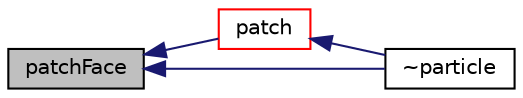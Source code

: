 digraph "patchFace"
{
  bgcolor="transparent";
  edge [fontname="Helvetica",fontsize="10",labelfontname="Helvetica",labelfontsize="10"];
  node [fontname="Helvetica",fontsize="10",shape=record];
  rankdir="LR";
  Node4233 [label="patchFace",height=0.2,width=0.4,color="black", fillcolor="grey75", style="filled", fontcolor="black"];
  Node4233 -> Node4234 [dir="back",color="midnightblue",fontsize="10",style="solid",fontname="Helvetica"];
  Node4234 [label="patch",height=0.2,width=0.4,color="red",URL="$a24721.html#a7c88a234e0278dcecc770579891a8176",tooltip="Which patch is particle on. "];
  Node4234 -> Node4236 [dir="back",color="midnightblue",fontsize="10",style="solid",fontname="Helvetica"];
  Node4236 [label="~particle",height=0.2,width=0.4,color="black",URL="$a24721.html#a21cc76910d09c0550f6ce9f2ed3b2f52",tooltip="Destructor. "];
  Node4233 -> Node4236 [dir="back",color="midnightblue",fontsize="10",style="solid",fontname="Helvetica"];
}
